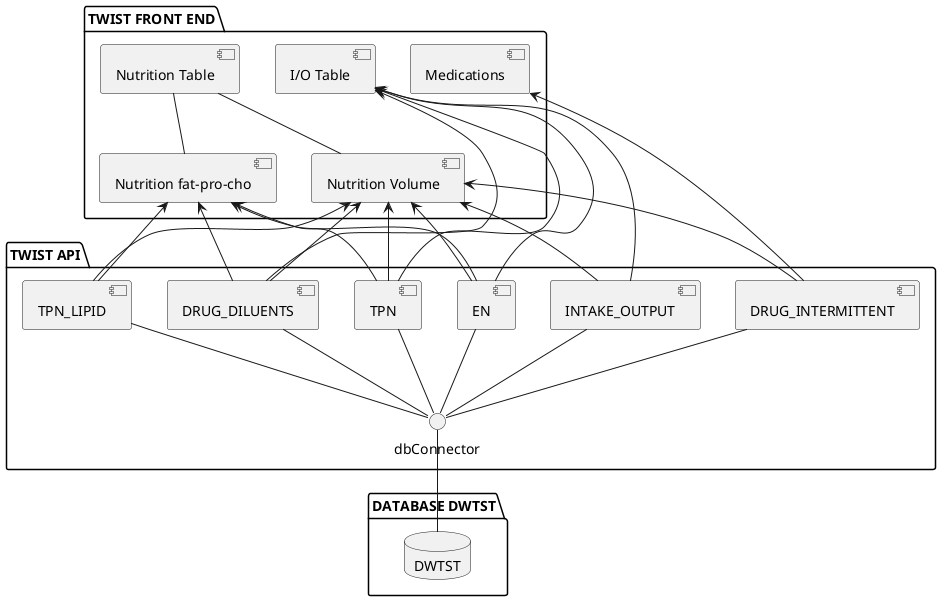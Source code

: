 @startuml db-api-frontend
package "TWIST FRONT END" {
  [Nutrition Table] -- [Nutrition Volume]
  [Nutrition Table] -- [Nutrition fat-pro-cho]
  [I/O Table] 
  [Medications]
}

package "TWIST API" {
  [TPN_LIPID] -down- dbConnector
  [EN] -down- dbConnector
  [TPN] -down- dbConnector
  [INTAKE_OUTPUT] -down- dbConnector
  [DRUG_INTERMITTENT] -down- dbConnector
  [DRUG_DILUENTS] -down- dbConnector
}

package "DATABASE DWTST" {
  database DWTST
}

[Nutrition Volume] <-- [TPN_LIPID]
[Nutrition Volume] <-- [TPN]
[Nutrition Volume] <-- [EN]
[Nutrition Volume] <-- [INTAKE_OUTPUT]
[Nutrition Volume] <-- [DRUG_INTERMITTENT]
[Nutrition Volume] <-- [DRUG_DILUENTS]

[Nutrition fat-pro-cho] <-- [TPN_LIPID]
[Nutrition fat-pro-cho] <-- [TPN]
[Nutrition fat-pro-cho] <-- [EN]
[Nutrition fat-pro-cho] <-- [DRUG_DILUENTS]

[I/O Table] <-- [TPN]
[I/O Table] <-- [EN]
[I/O Table] <-- [INTAKE_OUTPUT]
[I/O Table] <-- [DRUG_DILUENTS]
[Medications] <-- [DRUG_INTERMITTENT]

DWTST -up- dbConnector
@enduml
